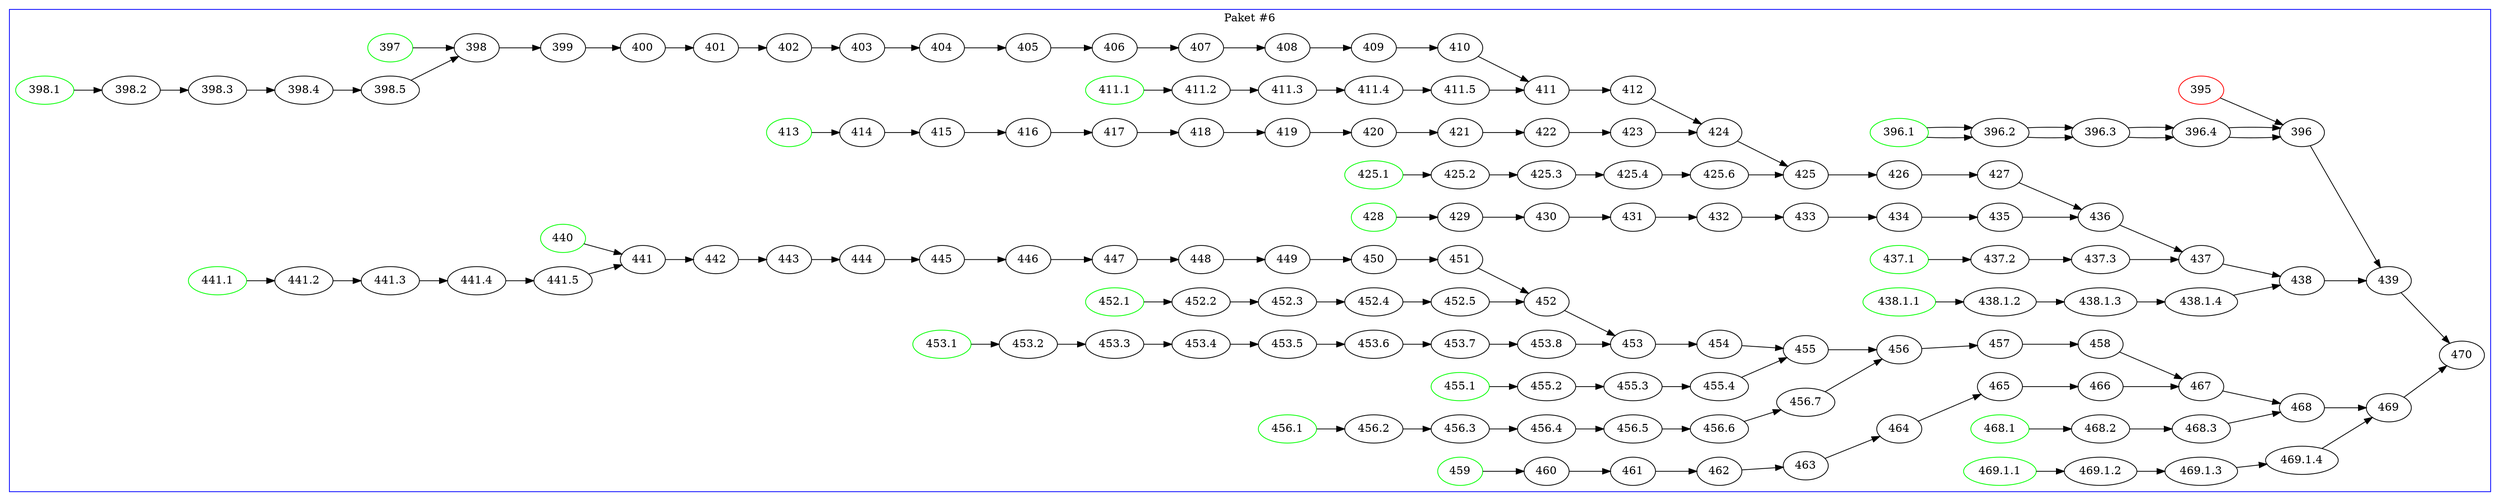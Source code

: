 digraph paket6 {
    rankdir=LR

395 [color=red];
396.1 [color=green];
397 [color=green];
398.1 [color=green];
411.1 [color=green];
413 [color=green];
425.1 [color=green];
428 [color=green];
437.1 [color=green];
"438.1.1" [color=green];
440 [color=green];
441.1 [color=green];
452.1 [color=green];
453.1 [color=green];
455.1 [color=green];
456.1 [color=green];
459 [color=green];
468.1 [color=green];
"469.1.1" [color=green];

    subgraph cluster_6 {
        label = "Paket #6"
        color = blue

        395 -> 396
        396.1 -> 396.2 -> 396.3 -> 396.4 -> 396;
        396.1 -> 396.2 -> 396.3 -> 396.4 -> 396 -> 439;
        397 -> 398;
        398.1 -> 398.2 -> 398.3 -> 398.4 -> 398.5 -> 398 -> 399 -> 400 -> 401 -> 402 -> 403 -> 404 -> 405 -> 406 -> 407 -> 408 -> 409 -> 410 -> 411;
        411.1 -> 411.2 -> 411.3 -> 411.4 -> 411.5 -> 411 -> 412 -> 424;

        413 -> 414 -> 415 -> 416 -> 417 -> 418 -> 419 -> 420 -> 421 -> 422 -> 423 -> 424 -> 425;
        425.1 -> 425.2 -> 425.3 -> 425.4 -> 425.6 -> 425 -> 426 -> 427 -> 436;
        428 -> 429 -> 430 -> 431 -> 432 -> 433 -> 434 -> 435 -> 436 -> 437;
        437.1 -> 437.2 -> 437.3 -> 437 -> 438;
        "438.1.1" -> "438.1.2" -> "438.1.3" -> "438.1.4" -> 438 -> 439 -> 470;

        440 -> 441;
        441.1 -> 441.2 -> 441.3 -> 441.4 -> 441.5 -> 441 -> 442 -> 443 -> 444 -> 445 -> 446 -> 447 -> 448 -> 449 -> 450 -> 451 -> 452;
        452.1 -> 452.2 -> 452.3 -> 452.4 -> 452.5 -> 452 -> 453;

        453.1 -> 453.2 -> 453.3 -> 453.4 -> 453.5 -> 453.6 -> 453.7 -> 453.8 -> 453 -> 454 -> 455;
       455.1 -> 455.2-> 455.3 -> 455.4 -> 455 -> 456;
        456.1 -> 456.2 -> 456.3 -> 456.4 -> 456.5 -> 456.6 -> 456.7 -> 456 -> 457 -> 458 -> 467;
        459 -> 460 -> 461 -> 462 -> 463 -> 464 -> 465 -> 466 -> 467 -> 468;
        468.1 -> 468.2 -> 468.3 -> 468 -> 469;
        "469.1.1" -> "469.1.2" -> "469.1.3" -> "469.1.4" -> 469 -> 470;

    }


}
